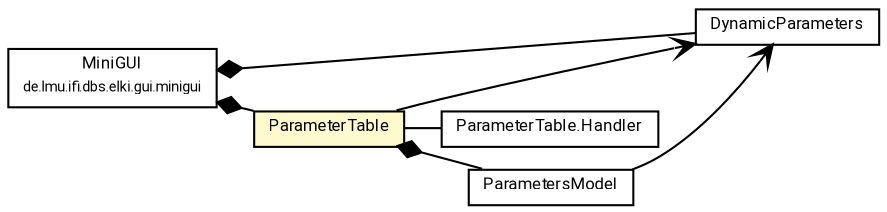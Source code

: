 #!/usr/local/bin/dot
#
# Class diagram 
# Generated by UMLGraph version R5_7_2-60-g0e99a6 (http://www.spinellis.gr/umlgraph/)
#

digraph G {
	graph [fontnames="svg"]
	edge [fontname="Roboto",fontsize=7,labelfontname="Roboto",labelfontsize=7,color="black"];
	node [fontname="Roboto",fontcolor="black",fontsize=8,shape=plaintext,margin=0,width=0,height=0];
	nodesep=0.15;
	ranksep=0.25;
	rankdir=LR;
	// de.lmu.ifi.dbs.elki.gui.minigui.MiniGUI
	c8042781 [label=<<table title="de.lmu.ifi.dbs.elki.gui.minigui.MiniGUI" border="0" cellborder="1" cellspacing="0" cellpadding="2" href="../minigui/MiniGUI.html" target="_parent">
		<tr><td><table border="0" cellspacing="0" cellpadding="1">
		<tr><td align="center" balign="center"> <font face="Roboto">MiniGUI</font> </td></tr>
		<tr><td align="center" balign="center"> <font face="Roboto" point-size="7.0">de.lmu.ifi.dbs.elki.gui.minigui</font> </td></tr>
		</table></td></tr>
		</table>>, URL="../minigui/MiniGUI.html"];
	// de.lmu.ifi.dbs.elki.gui.util.DynamicParameters
	c8042785 [label=<<table title="de.lmu.ifi.dbs.elki.gui.util.DynamicParameters" border="0" cellborder="1" cellspacing="0" cellpadding="2" href="DynamicParameters.html" target="_parent">
		<tr><td><table border="0" cellspacing="0" cellpadding="1">
		<tr><td align="center" balign="center"> <font face="Roboto">DynamicParameters</font> </td></tr>
		</table></td></tr>
		</table>>, URL="DynamicParameters.html"];
	// de.lmu.ifi.dbs.elki.gui.util.ParameterTable
	c8042788 [label=<<table title="de.lmu.ifi.dbs.elki.gui.util.ParameterTable" border="0" cellborder="1" cellspacing="0" cellpadding="2" bgcolor="lemonChiffon" href="ParameterTable.html" target="_parent">
		<tr><td><table border="0" cellspacing="0" cellpadding="1">
		<tr><td align="center" balign="center"> <font face="Roboto">ParameterTable</font> </td></tr>
		</table></td></tr>
		</table>>, URL="ParameterTable.html"];
	// de.lmu.ifi.dbs.elki.gui.util.ParameterTable.Handler
	c8042789 [label=<<table title="de.lmu.ifi.dbs.elki.gui.util.ParameterTable.Handler" border="0" cellborder="1" cellspacing="0" cellpadding="2" href="ParameterTable.Handler.html" target="_parent">
		<tr><td><table border="0" cellspacing="0" cellpadding="1">
		<tr><td align="center" balign="center"> <font face="Roboto">ParameterTable.Handler</font> </td></tr>
		</table></td></tr>
		</table>>, URL="ParameterTable.Handler.html"];
	// de.lmu.ifi.dbs.elki.gui.util.ParametersModel
	c8042796 [label=<<table title="de.lmu.ifi.dbs.elki.gui.util.ParametersModel" border="0" cellborder="1" cellspacing="0" cellpadding="2" href="ParametersModel.html" target="_parent">
		<tr><td><table border="0" cellspacing="0" cellpadding="1">
		<tr><td align="center" balign="center"> <font face="Roboto">ParametersModel</font> </td></tr>
		</table></td></tr>
		</table>>, URL="ParametersModel.html"];
	// de.lmu.ifi.dbs.elki.gui.minigui.MiniGUI composed de.lmu.ifi.dbs.elki.gui.util.ParameterTable
	c8042781 -> c8042788 [arrowhead=none,arrowtail=diamond,dir=back,weight=6];
	// de.lmu.ifi.dbs.elki.gui.minigui.MiniGUI composed de.lmu.ifi.dbs.elki.gui.util.DynamicParameters
	c8042781 -> c8042785 [arrowhead=none,arrowtail=diamond,dir=back,weight=6];
	// de.lmu.ifi.dbs.elki.gui.util.ParameterTable composed de.lmu.ifi.dbs.elki.gui.util.ParametersModel
	c8042788 -> c8042796 [arrowhead=none,arrowtail=diamond,dir=back,weight=6];
	// de.lmu.ifi.dbs.elki.gui.util.ParameterTable assoc de.lmu.ifi.dbs.elki.gui.util.ParameterTable.Handler
	c8042788 -> c8042789 [arrowhead=none,weight=2];
	// de.lmu.ifi.dbs.elki.gui.util.ParameterTable navassoc de.lmu.ifi.dbs.elki.gui.util.DynamicParameters
	c8042788 -> c8042785 [arrowhead=open,weight=1];
	// de.lmu.ifi.dbs.elki.gui.util.ParametersModel navassoc de.lmu.ifi.dbs.elki.gui.util.DynamicParameters
	c8042796 -> c8042785 [arrowhead=open,weight=1];
}

